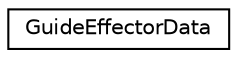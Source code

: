 digraph G
{
  edge [fontname="Helvetica",fontsize="10",labelfontname="Helvetica",labelfontsize="10"];
  node [fontname="Helvetica",fontsize="10",shape=record];
  rankdir=LR;
  Node1 [label="GuideEffectorData",height=0.2,width=0.4,color="black", fillcolor="white", style="filled",URL="$d8/d4f/structGuideEffectorData.html"];
}
